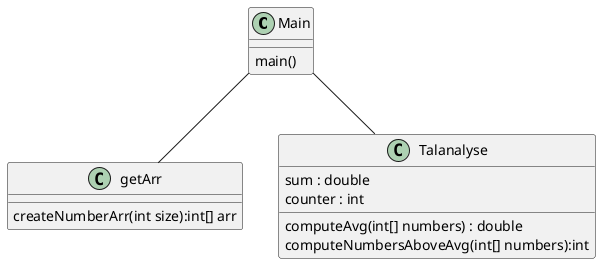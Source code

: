 @startuml
class Main {
main()

}
class getArr {
createNumberArr(int size):int[] arr
}
class Talanalyse {
sum : double
counter : int
computeAvg(int[] numbers) : double
computeNumbersAboveAvg(int[] numbers):int
}
Main -- Talanalyse
Main -- getArr

@enduml